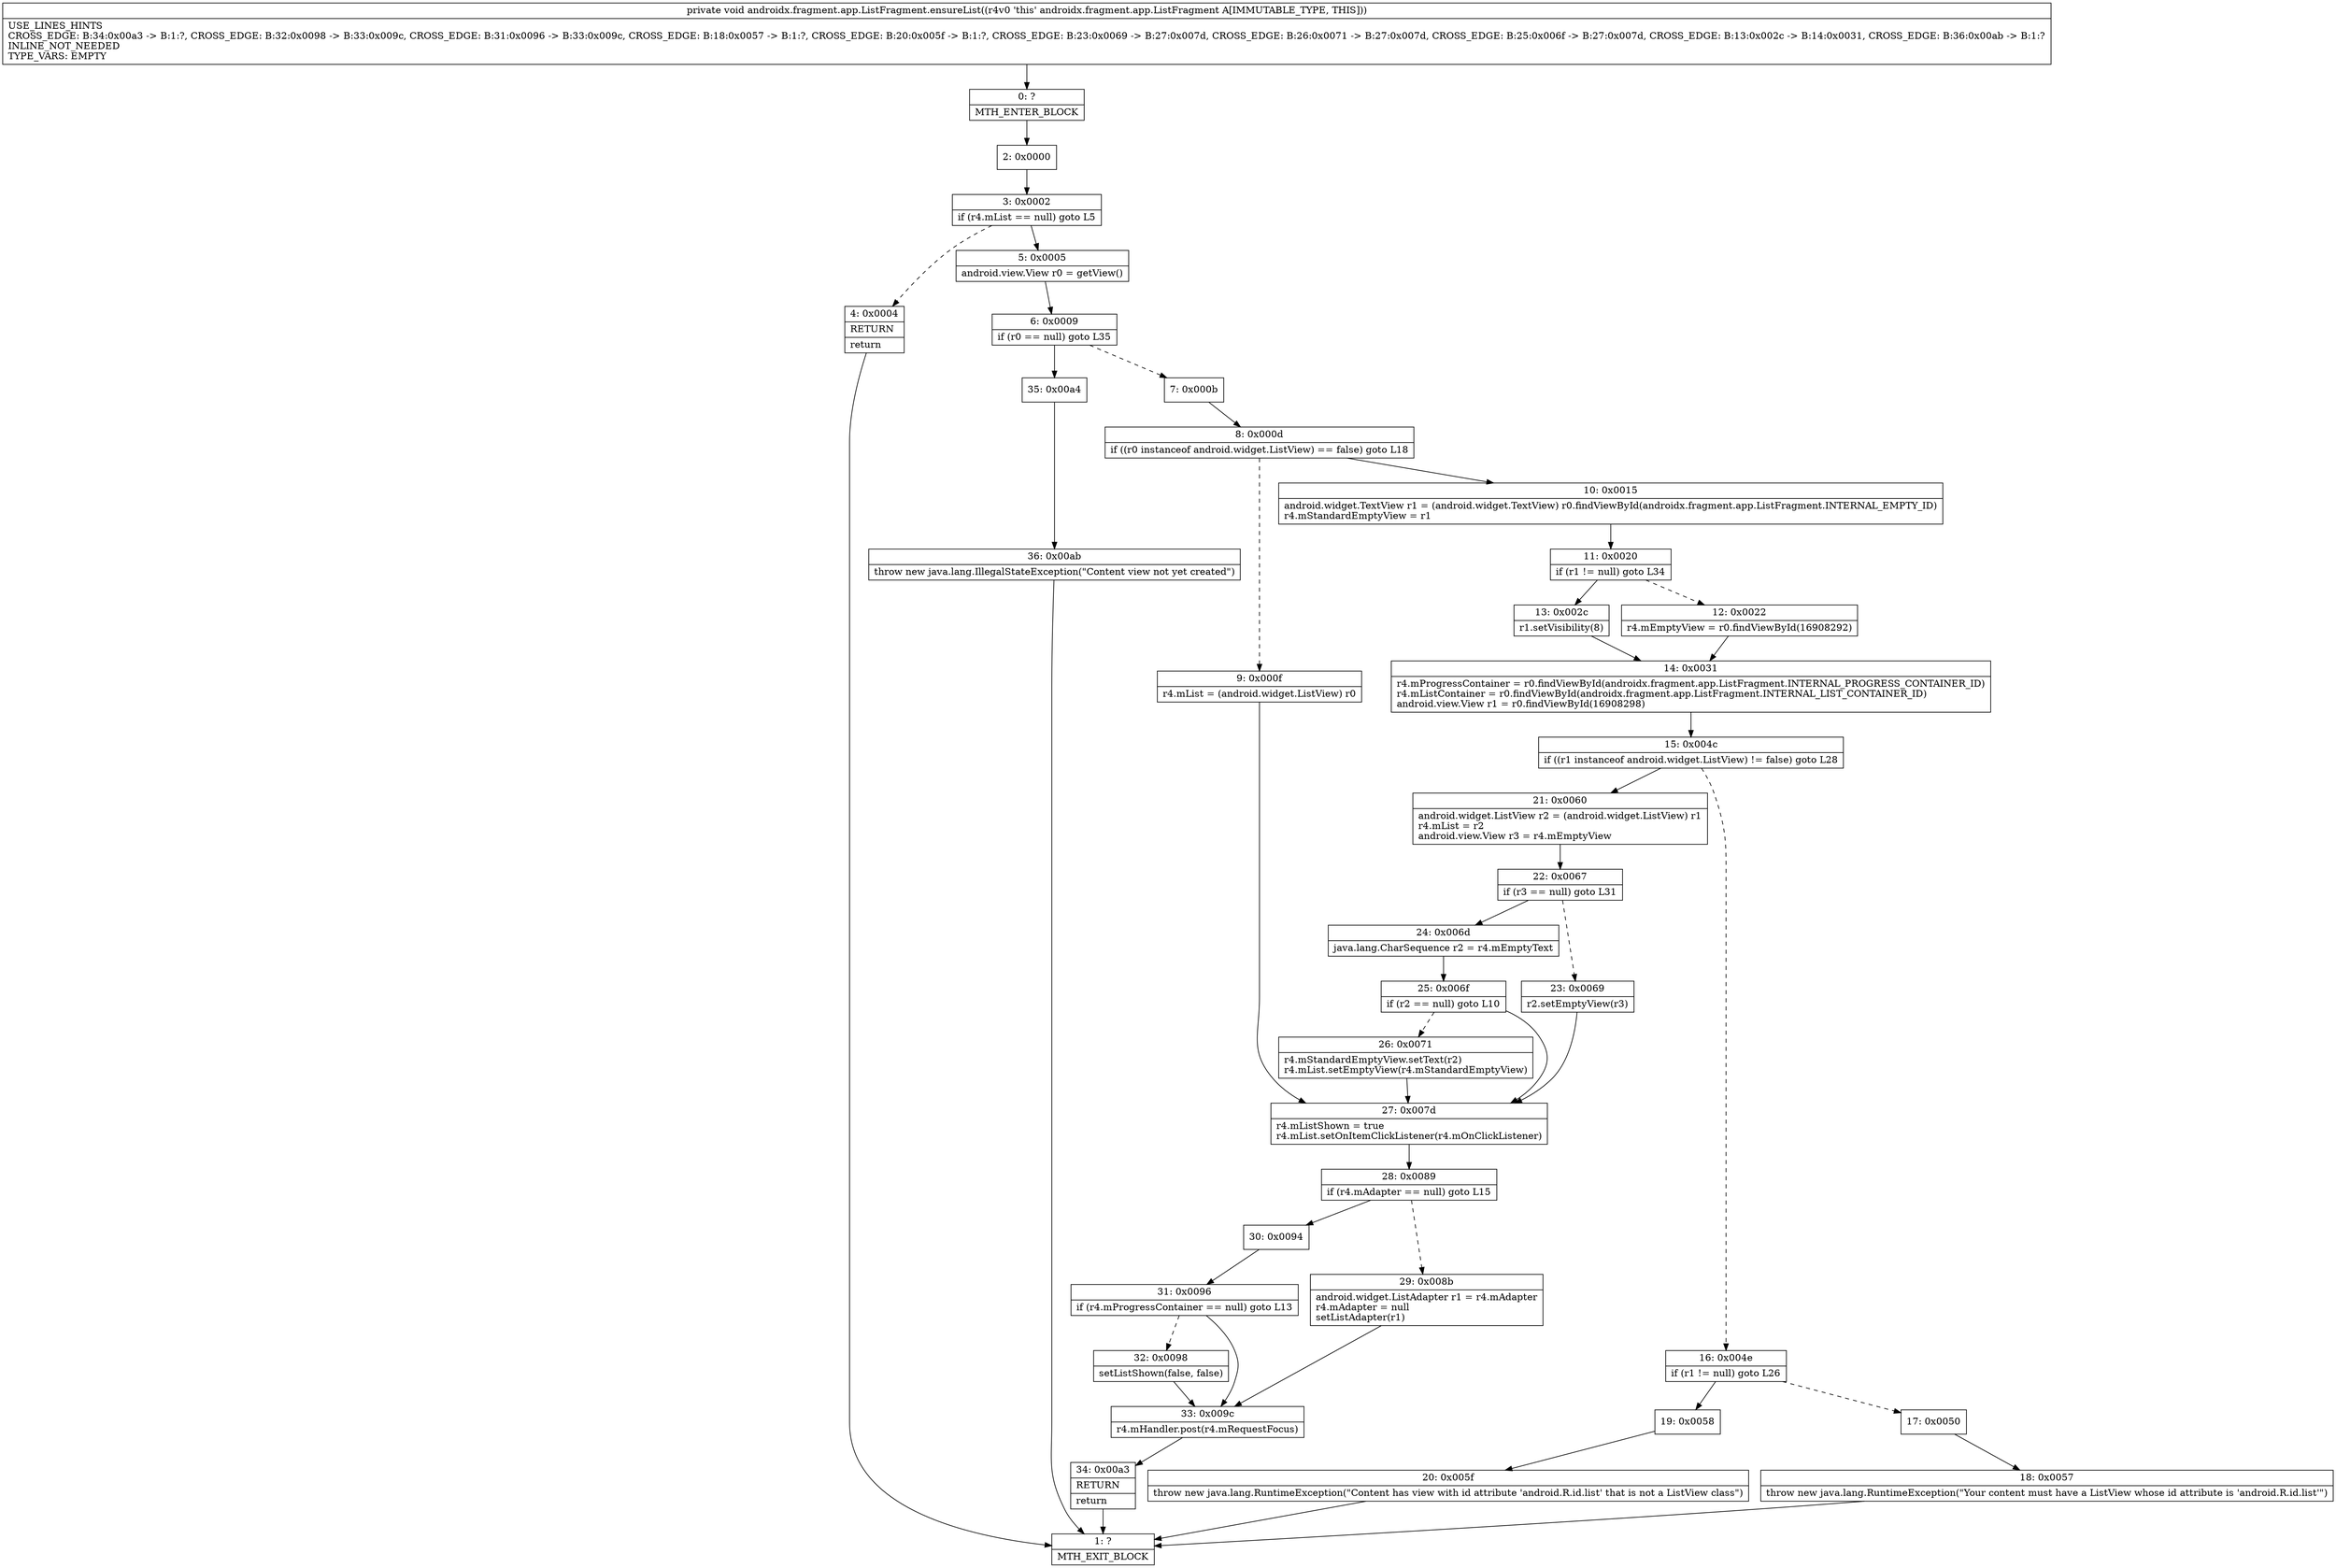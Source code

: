 digraph "CFG forandroidx.fragment.app.ListFragment.ensureList()V" {
Node_0 [shape=record,label="{0\:\ ?|MTH_ENTER_BLOCK\l}"];
Node_2 [shape=record,label="{2\:\ 0x0000}"];
Node_3 [shape=record,label="{3\:\ 0x0002|if (r4.mList == null) goto L5\l}"];
Node_4 [shape=record,label="{4\:\ 0x0004|RETURN\l|return\l}"];
Node_1 [shape=record,label="{1\:\ ?|MTH_EXIT_BLOCK\l}"];
Node_5 [shape=record,label="{5\:\ 0x0005|android.view.View r0 = getView()\l}"];
Node_6 [shape=record,label="{6\:\ 0x0009|if (r0 == null) goto L35\l}"];
Node_7 [shape=record,label="{7\:\ 0x000b}"];
Node_8 [shape=record,label="{8\:\ 0x000d|if ((r0 instanceof android.widget.ListView) == false) goto L18\l}"];
Node_9 [shape=record,label="{9\:\ 0x000f|r4.mList = (android.widget.ListView) r0\l}"];
Node_27 [shape=record,label="{27\:\ 0x007d|r4.mListShown = true\lr4.mList.setOnItemClickListener(r4.mOnClickListener)\l}"];
Node_28 [shape=record,label="{28\:\ 0x0089|if (r4.mAdapter == null) goto L15\l}"];
Node_29 [shape=record,label="{29\:\ 0x008b|android.widget.ListAdapter r1 = r4.mAdapter\lr4.mAdapter = null\lsetListAdapter(r1)\l}"];
Node_33 [shape=record,label="{33\:\ 0x009c|r4.mHandler.post(r4.mRequestFocus)\l}"];
Node_34 [shape=record,label="{34\:\ 0x00a3|RETURN\l|return\l}"];
Node_30 [shape=record,label="{30\:\ 0x0094}"];
Node_31 [shape=record,label="{31\:\ 0x0096|if (r4.mProgressContainer == null) goto L13\l}"];
Node_32 [shape=record,label="{32\:\ 0x0098|setListShown(false, false)\l}"];
Node_10 [shape=record,label="{10\:\ 0x0015|android.widget.TextView r1 = (android.widget.TextView) r0.findViewById(androidx.fragment.app.ListFragment.INTERNAL_EMPTY_ID)\lr4.mStandardEmptyView = r1\l}"];
Node_11 [shape=record,label="{11\:\ 0x0020|if (r1 != null) goto L34\l}"];
Node_12 [shape=record,label="{12\:\ 0x0022|r4.mEmptyView = r0.findViewById(16908292)\l}"];
Node_14 [shape=record,label="{14\:\ 0x0031|r4.mProgressContainer = r0.findViewById(androidx.fragment.app.ListFragment.INTERNAL_PROGRESS_CONTAINER_ID)\lr4.mListContainer = r0.findViewById(androidx.fragment.app.ListFragment.INTERNAL_LIST_CONTAINER_ID)\landroid.view.View r1 = r0.findViewById(16908298)\l}"];
Node_15 [shape=record,label="{15\:\ 0x004c|if ((r1 instanceof android.widget.ListView) != false) goto L28\l}"];
Node_16 [shape=record,label="{16\:\ 0x004e|if (r1 != null) goto L26\l}"];
Node_17 [shape=record,label="{17\:\ 0x0050}"];
Node_18 [shape=record,label="{18\:\ 0x0057|throw new java.lang.RuntimeException(\"Your content must have a ListView whose id attribute is 'android.R.id.list'\")\l}"];
Node_19 [shape=record,label="{19\:\ 0x0058}"];
Node_20 [shape=record,label="{20\:\ 0x005f|throw new java.lang.RuntimeException(\"Content has view with id attribute 'android.R.id.list' that is not a ListView class\")\l}"];
Node_21 [shape=record,label="{21\:\ 0x0060|android.widget.ListView r2 = (android.widget.ListView) r1\lr4.mList = r2\landroid.view.View r3 = r4.mEmptyView\l}"];
Node_22 [shape=record,label="{22\:\ 0x0067|if (r3 == null) goto L31\l}"];
Node_23 [shape=record,label="{23\:\ 0x0069|r2.setEmptyView(r3)\l}"];
Node_24 [shape=record,label="{24\:\ 0x006d|java.lang.CharSequence r2 = r4.mEmptyText\l}"];
Node_25 [shape=record,label="{25\:\ 0x006f|if (r2 == null) goto L10\l}"];
Node_26 [shape=record,label="{26\:\ 0x0071|r4.mStandardEmptyView.setText(r2)\lr4.mList.setEmptyView(r4.mStandardEmptyView)\l}"];
Node_13 [shape=record,label="{13\:\ 0x002c|r1.setVisibility(8)\l}"];
Node_35 [shape=record,label="{35\:\ 0x00a4}"];
Node_36 [shape=record,label="{36\:\ 0x00ab|throw new java.lang.IllegalStateException(\"Content view not yet created\")\l}"];
MethodNode[shape=record,label="{private void androidx.fragment.app.ListFragment.ensureList((r4v0 'this' androidx.fragment.app.ListFragment A[IMMUTABLE_TYPE, THIS]))  | USE_LINES_HINTS\lCROSS_EDGE: B:34:0x00a3 \-\> B:1:?, CROSS_EDGE: B:32:0x0098 \-\> B:33:0x009c, CROSS_EDGE: B:31:0x0096 \-\> B:33:0x009c, CROSS_EDGE: B:18:0x0057 \-\> B:1:?, CROSS_EDGE: B:20:0x005f \-\> B:1:?, CROSS_EDGE: B:23:0x0069 \-\> B:27:0x007d, CROSS_EDGE: B:26:0x0071 \-\> B:27:0x007d, CROSS_EDGE: B:25:0x006f \-\> B:27:0x007d, CROSS_EDGE: B:13:0x002c \-\> B:14:0x0031, CROSS_EDGE: B:36:0x00ab \-\> B:1:?\lINLINE_NOT_NEEDED\lTYPE_VARS: EMPTY\l}"];
MethodNode -> Node_0;Node_0 -> Node_2;
Node_2 -> Node_3;
Node_3 -> Node_4[style=dashed];
Node_3 -> Node_5;
Node_4 -> Node_1;
Node_5 -> Node_6;
Node_6 -> Node_7[style=dashed];
Node_6 -> Node_35;
Node_7 -> Node_8;
Node_8 -> Node_9[style=dashed];
Node_8 -> Node_10;
Node_9 -> Node_27;
Node_27 -> Node_28;
Node_28 -> Node_29[style=dashed];
Node_28 -> Node_30;
Node_29 -> Node_33;
Node_33 -> Node_34;
Node_34 -> Node_1;
Node_30 -> Node_31;
Node_31 -> Node_32[style=dashed];
Node_31 -> Node_33;
Node_32 -> Node_33;
Node_10 -> Node_11;
Node_11 -> Node_12[style=dashed];
Node_11 -> Node_13;
Node_12 -> Node_14;
Node_14 -> Node_15;
Node_15 -> Node_16[style=dashed];
Node_15 -> Node_21;
Node_16 -> Node_17[style=dashed];
Node_16 -> Node_19;
Node_17 -> Node_18;
Node_18 -> Node_1;
Node_19 -> Node_20;
Node_20 -> Node_1;
Node_21 -> Node_22;
Node_22 -> Node_23[style=dashed];
Node_22 -> Node_24;
Node_23 -> Node_27;
Node_24 -> Node_25;
Node_25 -> Node_26[style=dashed];
Node_25 -> Node_27;
Node_26 -> Node_27;
Node_13 -> Node_14;
Node_35 -> Node_36;
Node_36 -> Node_1;
}

